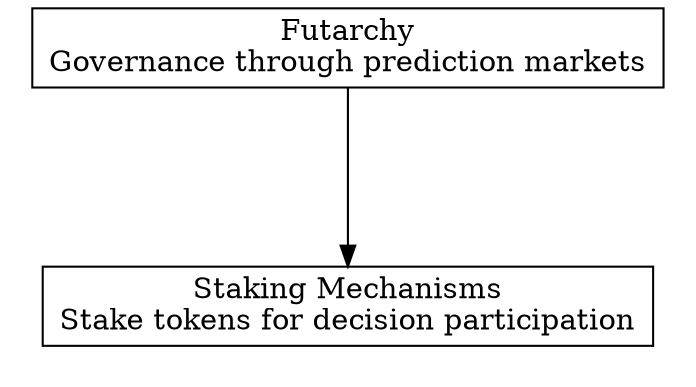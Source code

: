 digraph "" {
	graph [nodesep=0.6,
		rankdir=TB,
		ranksep=1.2
	];
	node [label="\N",
		shape=box
	];
	subgraph cluster_descendants {
		graph [rank=min,
			style=invis
		];
		"Staking Mechanisms"	[label="Staking Mechanisms\nStake tokens for decision participation"];
	}
	Futarchy	[label="Futarchy\nGovernance through prediction markets"];
	Futarchy -> "Staking Mechanisms";
}
